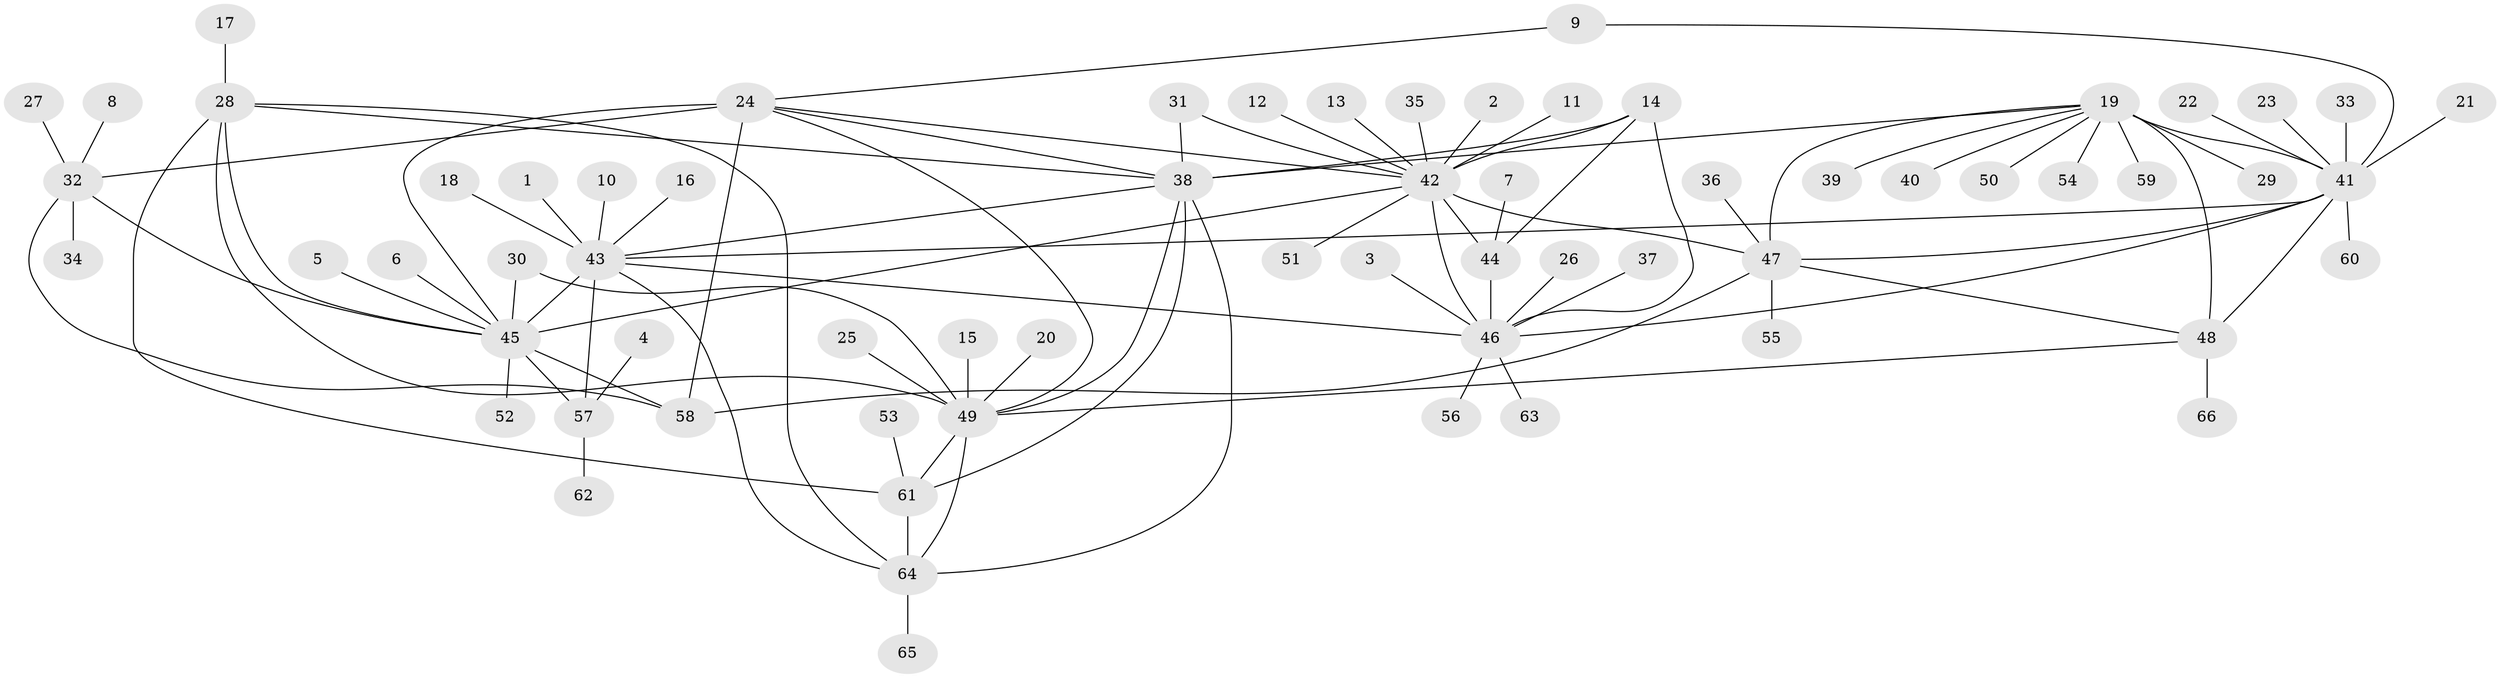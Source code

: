 // original degree distribution, {13: 0.007575757575757576, 6: 0.03787878787878788, 15: 0.007575757575757576, 8: 0.06060606060606061, 7: 0.030303030303030304, 11: 0.022727272727272728, 14: 0.007575757575757576, 9: 0.007575757575757576, 10: 0.030303030303030304, 12: 0.007575757575757576, 5: 0.007575757575757576, 1: 0.5909090909090909, 3: 0.022727272727272728, 2: 0.1590909090909091}
// Generated by graph-tools (version 1.1) at 2025/26/03/09/25 03:26:44]
// undirected, 66 vertices, 96 edges
graph export_dot {
graph [start="1"]
  node [color=gray90,style=filled];
  1;
  2;
  3;
  4;
  5;
  6;
  7;
  8;
  9;
  10;
  11;
  12;
  13;
  14;
  15;
  16;
  17;
  18;
  19;
  20;
  21;
  22;
  23;
  24;
  25;
  26;
  27;
  28;
  29;
  30;
  31;
  32;
  33;
  34;
  35;
  36;
  37;
  38;
  39;
  40;
  41;
  42;
  43;
  44;
  45;
  46;
  47;
  48;
  49;
  50;
  51;
  52;
  53;
  54;
  55;
  56;
  57;
  58;
  59;
  60;
  61;
  62;
  63;
  64;
  65;
  66;
  1 -- 43 [weight=1.0];
  2 -- 42 [weight=1.0];
  3 -- 46 [weight=1.0];
  4 -- 57 [weight=1.0];
  5 -- 45 [weight=1.0];
  6 -- 45 [weight=1.0];
  7 -- 44 [weight=1.0];
  8 -- 32 [weight=1.0];
  9 -- 24 [weight=1.0];
  9 -- 41 [weight=1.0];
  10 -- 43 [weight=1.0];
  11 -- 42 [weight=1.0];
  12 -- 42 [weight=1.0];
  13 -- 42 [weight=1.0];
  14 -- 38 [weight=1.0];
  14 -- 42 [weight=2.0];
  14 -- 44 [weight=1.0];
  14 -- 46 [weight=2.0];
  15 -- 49 [weight=1.0];
  16 -- 43 [weight=1.0];
  17 -- 28 [weight=1.0];
  18 -- 43 [weight=1.0];
  19 -- 29 [weight=1.0];
  19 -- 38 [weight=1.0];
  19 -- 39 [weight=1.0];
  19 -- 40 [weight=1.0];
  19 -- 41 [weight=2.0];
  19 -- 47 [weight=2.0];
  19 -- 48 [weight=4.0];
  19 -- 50 [weight=1.0];
  19 -- 54 [weight=1.0];
  19 -- 59 [weight=1.0];
  20 -- 49 [weight=1.0];
  21 -- 41 [weight=1.0];
  22 -- 41 [weight=1.0];
  23 -- 41 [weight=1.0];
  24 -- 32 [weight=3.0];
  24 -- 38 [weight=1.0];
  24 -- 42 [weight=1.0];
  24 -- 45 [weight=3.0];
  24 -- 49 [weight=1.0];
  24 -- 58 [weight=3.0];
  25 -- 49 [weight=1.0];
  26 -- 46 [weight=1.0];
  27 -- 32 [weight=1.0];
  28 -- 38 [weight=1.0];
  28 -- 45 [weight=1.0];
  28 -- 49 [weight=1.0];
  28 -- 61 [weight=2.0];
  28 -- 64 [weight=1.0];
  30 -- 45 [weight=1.0];
  30 -- 49 [weight=1.0];
  31 -- 38 [weight=1.0];
  31 -- 42 [weight=1.0];
  32 -- 34 [weight=1.0];
  32 -- 45 [weight=1.0];
  32 -- 58 [weight=1.0];
  33 -- 41 [weight=1.0];
  35 -- 42 [weight=1.0];
  36 -- 47 [weight=1.0];
  37 -- 46 [weight=1.0];
  38 -- 43 [weight=1.0];
  38 -- 49 [weight=1.0];
  38 -- 61 [weight=2.0];
  38 -- 64 [weight=1.0];
  41 -- 43 [weight=1.0];
  41 -- 46 [weight=1.0];
  41 -- 47 [weight=1.0];
  41 -- 48 [weight=2.0];
  41 -- 60 [weight=1.0];
  42 -- 44 [weight=2.0];
  42 -- 45 [weight=1.0];
  42 -- 46 [weight=4.0];
  42 -- 47 [weight=1.0];
  42 -- 51 [weight=1.0];
  43 -- 45 [weight=4.0];
  43 -- 46 [weight=1.0];
  43 -- 57 [weight=4.0];
  43 -- 64 [weight=1.0];
  44 -- 46 [weight=2.0];
  45 -- 52 [weight=1.0];
  45 -- 57 [weight=1.0];
  45 -- 58 [weight=1.0];
  46 -- 56 [weight=1.0];
  46 -- 63 [weight=1.0];
  47 -- 48 [weight=2.0];
  47 -- 55 [weight=1.0];
  47 -- 58 [weight=1.0];
  48 -- 49 [weight=1.0];
  48 -- 66 [weight=1.0];
  49 -- 61 [weight=2.0];
  49 -- 64 [weight=1.0];
  53 -- 61 [weight=1.0];
  57 -- 62 [weight=1.0];
  61 -- 64 [weight=2.0];
  64 -- 65 [weight=1.0];
}
